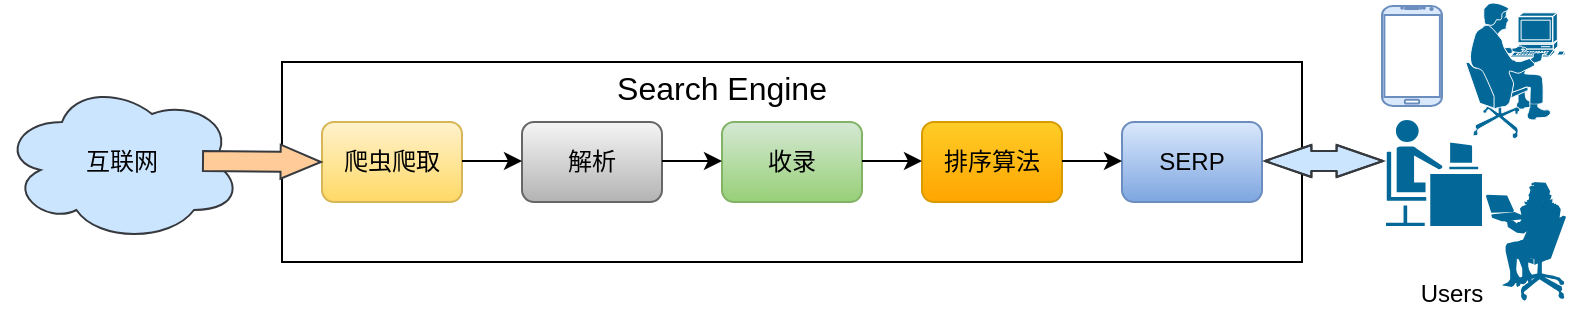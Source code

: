 <mxfile version="21.6.8" type="github">
  <diagram name="第 1 页" id="CiiBRZctD_MiHNb_AMjR">
    <mxGraphModel dx="985" dy="536" grid="1" gridSize="10" guides="1" tooltips="1" connect="1" arrows="1" fold="1" page="1" pageScale="1" pageWidth="827" pageHeight="1169" math="0" shadow="0">
      <root>
        <mxCell id="0" />
        <mxCell id="1" parent="0" />
        <mxCell id="A4mq102dQQTEhhLru-mC-1" value="互联网" style="ellipse;shape=cloud;whiteSpace=wrap;html=1;fillColor=#cce5ff;strokeColor=#36393d;" parent="1" vertex="1">
          <mxGeometry x="10" y="210" width="120" height="80" as="geometry" />
        </mxCell>
        <mxCell id="A4mq102dQQTEhhLru-mC-2" value="" style="rounded=0;whiteSpace=wrap;html=1;" parent="1" vertex="1">
          <mxGeometry x="150" y="200" width="510" height="100" as="geometry" />
        </mxCell>
        <mxCell id="A4mq102dQQTEhhLru-mC-3" value="" style="shape=mxgraph.cisco.people.androgenous_person;sketch=0;html=1;pointerEvents=1;dashed=0;fillColor=#036897;strokeColor=#ffffff;strokeWidth=2;verticalLabelPosition=bottom;verticalAlign=top;align=center;outlineConnect=0;" parent="1" vertex="1">
          <mxGeometry x="701" y="228" width="50" height="55" as="geometry" />
        </mxCell>
        <mxCell id="A4mq102dQQTEhhLru-mC-6" value="" style="shape=mxgraph.cisco.people.pc_man;sketch=0;html=1;pointerEvents=1;dashed=0;fillColor=#036897;strokeColor=#ffffff;strokeWidth=2;verticalLabelPosition=bottom;verticalAlign=top;align=center;outlineConnect=0;" parent="1" vertex="1">
          <mxGeometry x="742" y="170" width="50" height="69" as="geometry" />
        </mxCell>
        <mxCell id="A4mq102dQQTEhhLru-mC-8" value="" style="shape=mxgraph.cisco.people.sitting_woman;sketch=0;html=1;pointerEvents=1;dashed=0;fillColor=#036897;strokeColor=#ffffff;strokeWidth=2;verticalLabelPosition=bottom;verticalAlign=top;align=center;outlineConnect=0;" parent="1" vertex="1">
          <mxGeometry x="752" y="260" width="40" height="60" as="geometry" />
        </mxCell>
        <mxCell id="A4mq102dQQTEhhLru-mC-10" value="爬虫爬取" style="rounded=1;whiteSpace=wrap;html=1;fillColor=#fff2cc;strokeColor=#d6b656;gradientColor=#ffd966;" parent="1" vertex="1">
          <mxGeometry x="170" y="230" width="70" height="40" as="geometry" />
        </mxCell>
        <mxCell id="A4mq102dQQTEhhLru-mC-12" value="解析" style="rounded=1;whiteSpace=wrap;html=1;fillColor=#f5f5f5;strokeColor=#666666;gradientColor=#b3b3b3;" parent="1" vertex="1">
          <mxGeometry x="270" y="230" width="70" height="40" as="geometry" />
        </mxCell>
        <mxCell id="A4mq102dQQTEhhLru-mC-13" value="收录" style="rounded=1;whiteSpace=wrap;html=1;fillColor=#d5e8d4;strokeColor=#82b366;gradientColor=#97d077;" parent="1" vertex="1">
          <mxGeometry x="370" y="230" width="70" height="40" as="geometry" />
        </mxCell>
        <mxCell id="A4mq102dQQTEhhLru-mC-14" value="排序算法" style="rounded=1;whiteSpace=wrap;html=1;fillColor=#ffcd28;strokeColor=#d79b00;gradientColor=#ffa500;" parent="1" vertex="1">
          <mxGeometry x="470" y="230" width="70" height="40" as="geometry" />
        </mxCell>
        <mxCell id="A4mq102dQQTEhhLru-mC-15" value="SERP" style="rounded=1;whiteSpace=wrap;html=1;fillColor=#dae8fc;strokeColor=#6c8ebf;gradientColor=#7ea6e0;" parent="1" vertex="1">
          <mxGeometry x="570" y="230" width="70" height="40" as="geometry" />
        </mxCell>
        <mxCell id="A4mq102dQQTEhhLru-mC-17" value="" style="shape=flexArrow;endArrow=classic;startArrow=classic;html=1;rounded=0;endWidth=5;endSize=7.4;startWidth=5;startSize=7.4;fillColor=#cce5ff;strokeColor=#36393d;" parent="1" edge="1">
          <mxGeometry width="100" height="100" relative="1" as="geometry">
            <mxPoint x="641" y="249.5" as="sourcePoint" />
            <mxPoint x="701" y="249.5" as="targetPoint" />
            <Array as="points">
              <mxPoint x="671" y="249.5" />
            </Array>
          </mxGeometry>
        </mxCell>
        <mxCell id="A4mq102dQQTEhhLru-mC-18" value="" style="shape=flexArrow;endArrow=classic;html=1;rounded=0;endWidth=6;endSize=6.4;exitX=0.94;exitY=0.49;exitDx=0;exitDy=0;exitPerimeter=0;entryX=0;entryY=0.5;entryDx=0;entryDy=0;fillColor=#ffcc99;strokeColor=#36393d;" parent="1" target="A4mq102dQQTEhhLru-mC-10" edge="1">
          <mxGeometry width="50" height="50" relative="1" as="geometry">
            <mxPoint x="110.0" y="249.5" as="sourcePoint" />
            <mxPoint x="157.2" y="249.8" as="targetPoint" />
          </mxGeometry>
        </mxCell>
        <mxCell id="A4mq102dQQTEhhLru-mC-22" value="" style="endArrow=classic;html=1;rounded=0;" parent="1" edge="1">
          <mxGeometry width="50" height="50" relative="1" as="geometry">
            <mxPoint x="240" y="249.5" as="sourcePoint" />
            <mxPoint x="270" y="249.5" as="targetPoint" />
          </mxGeometry>
        </mxCell>
        <mxCell id="A4mq102dQQTEhhLru-mC-25" value="" style="endArrow=classic;html=1;rounded=0;" parent="1" edge="1">
          <mxGeometry width="50" height="50" relative="1" as="geometry">
            <mxPoint x="340" y="249.5" as="sourcePoint" />
            <mxPoint x="370" y="249.5" as="targetPoint" />
          </mxGeometry>
        </mxCell>
        <mxCell id="A4mq102dQQTEhhLru-mC-26" value="" style="endArrow=classic;html=1;rounded=0;" parent="1" edge="1">
          <mxGeometry width="50" height="50" relative="1" as="geometry">
            <mxPoint x="440" y="249.5" as="sourcePoint" />
            <mxPoint x="470" y="249.5" as="targetPoint" />
          </mxGeometry>
        </mxCell>
        <mxCell id="A4mq102dQQTEhhLru-mC-27" value="" style="endArrow=classic;html=1;rounded=0;" parent="1" edge="1">
          <mxGeometry width="50" height="50" relative="1" as="geometry">
            <mxPoint x="540" y="249.5" as="sourcePoint" />
            <mxPoint x="570" y="249.5" as="targetPoint" />
          </mxGeometry>
        </mxCell>
        <mxCell id="A4mq102dQQTEhhLru-mC-29" value="" style="verticalLabelPosition=bottom;verticalAlign=top;html=1;shadow=0;dashed=0;strokeWidth=1;shape=mxgraph.android.phone2;strokeColor=#6c8ebf;fillColor=#dae8fc;fontSize=8;" parent="1" vertex="1">
          <mxGeometry x="700" y="172" width="30" height="50" as="geometry" />
        </mxCell>
        <mxCell id="A4mq102dQQTEhhLru-mC-30" value="Users" style="text;html=1;strokeColor=none;fillColor=none;align=center;verticalAlign=middle;whiteSpace=wrap;rounded=0;" parent="1" vertex="1">
          <mxGeometry x="705" y="306" width="60" height="20" as="geometry" />
        </mxCell>
        <mxCell id="3ekw0mQEJzHZ18O52kSr-1" value="Search Engine" style="text;html=1;strokeColor=none;fillColor=none;align=center;verticalAlign=middle;whiteSpace=wrap;rounded=0;fontSize=16;" vertex="1" parent="1">
          <mxGeometry x="310" y="198" width="120" height="30" as="geometry" />
        </mxCell>
      </root>
    </mxGraphModel>
  </diagram>
</mxfile>
